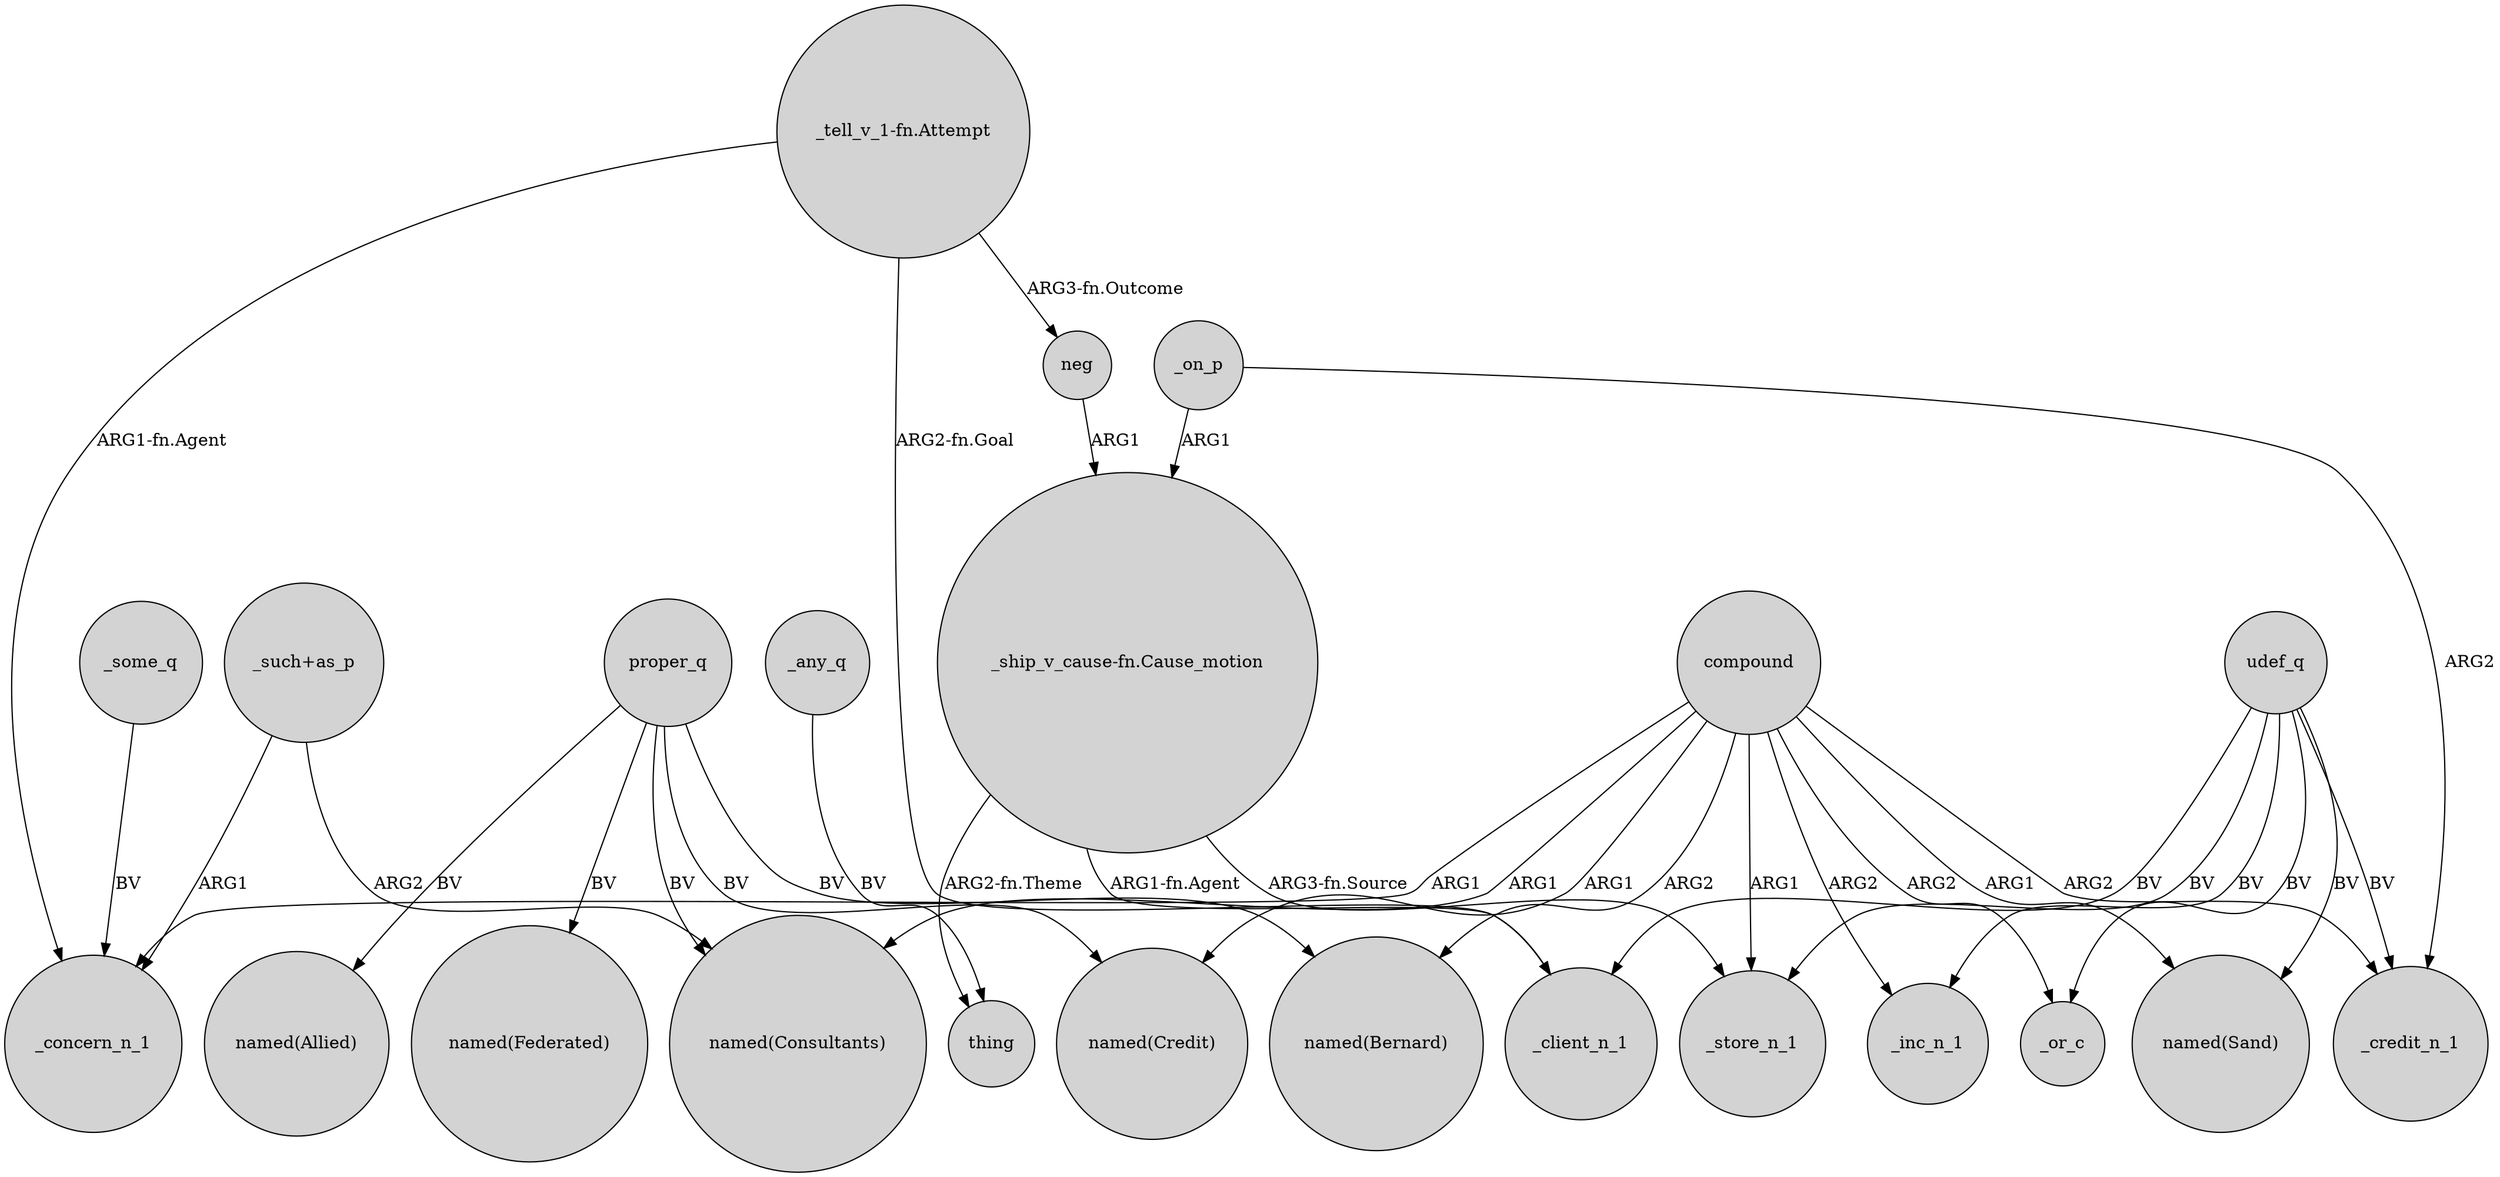 digraph {
	node [shape=circle style=filled]
	compound -> "named(Sand)" [label=ARG1]
	proper_q -> "named(Bernard)" [label=BV]
	"_tell_v_1-fn.Attempt" -> _client_n_1 [label="ARG2-fn.Goal"]
	"_ship_v_cause-fn.Cause_motion" -> _client_n_1 [label="ARG1-fn.Agent"]
	_some_q -> _concern_n_1 [label=BV]
	_on_p -> "_ship_v_cause-fn.Cause_motion" [label=ARG1]
	_any_q -> thing [label=BV]
	proper_q -> "named(Federated)" [label=BV]
	compound -> _or_c [label=ARG2]
	compound -> "named(Bernard)" [label=ARG2]
	udef_q -> _or_c [label=BV]
	udef_q -> _inc_n_1 [label=BV]
	"_ship_v_cause-fn.Cause_motion" -> thing [label="ARG2-fn.Theme"]
	compound -> _inc_n_1 [label=ARG2]
	udef_q -> _store_n_1 [label=BV]
	compound -> "named(Credit)" [label=ARG1]
	"_tell_v_1-fn.Attempt" -> neg [label="ARG3-fn.Outcome"]
	udef_q -> "named(Sand)" [label=BV]
	compound -> _credit_n_1 [label=ARG2]
	compound -> _concern_n_1 [label=ARG1]
	compound -> _store_n_1 [label=ARG1]
	proper_q -> "named(Consultants)" [label=BV]
	proper_q -> "named(Credit)" [label=BV]
	udef_q -> _credit_n_1 [label=BV]
	neg -> "_ship_v_cause-fn.Cause_motion" [label=ARG1]
	"_tell_v_1-fn.Attempt" -> _concern_n_1 [label="ARG1-fn.Agent"]
	udef_q -> _client_n_1 [label=BV]
	_on_p -> _credit_n_1 [label=ARG2]
	"_such+as_p" -> "named(Consultants)" [label=ARG2]
	"_such+as_p" -> _concern_n_1 [label=ARG1]
	"_ship_v_cause-fn.Cause_motion" -> _store_n_1 [label="ARG3-fn.Source"]
	compound -> "named(Consultants)" [label=ARG1]
	proper_q -> "named(Allied)" [label=BV]
}
